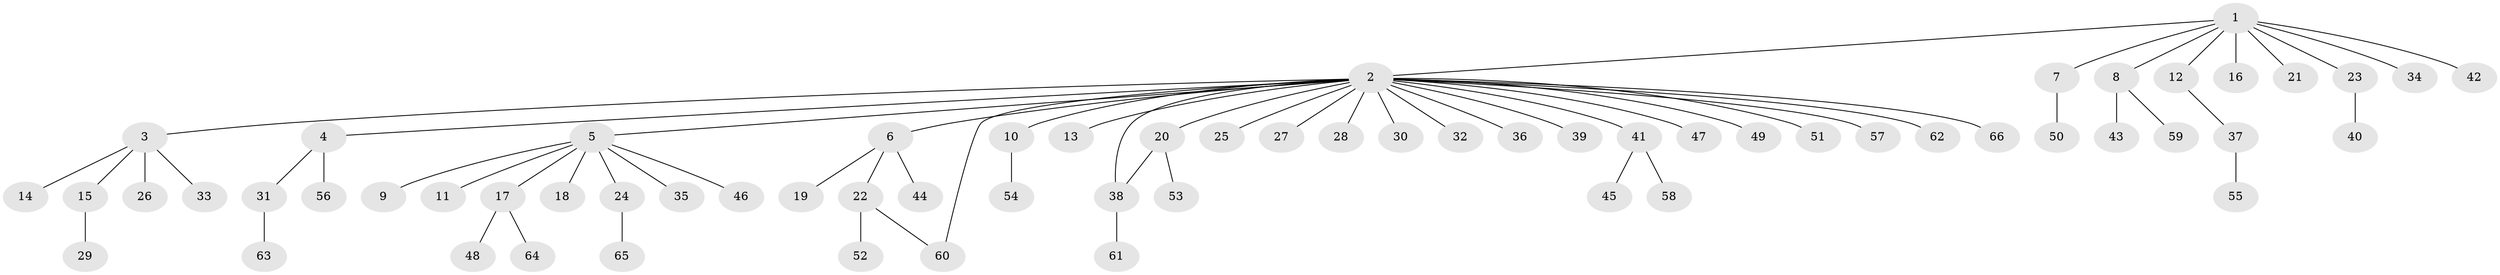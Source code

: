 // Generated by graph-tools (version 1.1) at 2025/11/02/27/25 16:11:15]
// undirected, 66 vertices, 67 edges
graph export_dot {
graph [start="1"]
  node [color=gray90,style=filled];
  1;
  2;
  3;
  4;
  5;
  6;
  7;
  8;
  9;
  10;
  11;
  12;
  13;
  14;
  15;
  16;
  17;
  18;
  19;
  20;
  21;
  22;
  23;
  24;
  25;
  26;
  27;
  28;
  29;
  30;
  31;
  32;
  33;
  34;
  35;
  36;
  37;
  38;
  39;
  40;
  41;
  42;
  43;
  44;
  45;
  46;
  47;
  48;
  49;
  50;
  51;
  52;
  53;
  54;
  55;
  56;
  57;
  58;
  59;
  60;
  61;
  62;
  63;
  64;
  65;
  66;
  1 -- 2;
  1 -- 7;
  1 -- 8;
  1 -- 12;
  1 -- 16;
  1 -- 21;
  1 -- 23;
  1 -- 34;
  1 -- 42;
  2 -- 3;
  2 -- 4;
  2 -- 5;
  2 -- 6;
  2 -- 10;
  2 -- 13;
  2 -- 20;
  2 -- 25;
  2 -- 27;
  2 -- 28;
  2 -- 30;
  2 -- 32;
  2 -- 36;
  2 -- 38;
  2 -- 39;
  2 -- 41;
  2 -- 47;
  2 -- 49;
  2 -- 51;
  2 -- 57;
  2 -- 60;
  2 -- 62;
  2 -- 66;
  3 -- 14;
  3 -- 15;
  3 -- 26;
  3 -- 33;
  4 -- 31;
  4 -- 56;
  5 -- 9;
  5 -- 11;
  5 -- 17;
  5 -- 18;
  5 -- 24;
  5 -- 35;
  5 -- 46;
  6 -- 19;
  6 -- 22;
  6 -- 44;
  7 -- 50;
  8 -- 43;
  8 -- 59;
  10 -- 54;
  12 -- 37;
  15 -- 29;
  17 -- 48;
  17 -- 64;
  20 -- 38;
  20 -- 53;
  22 -- 52;
  22 -- 60;
  23 -- 40;
  24 -- 65;
  31 -- 63;
  37 -- 55;
  38 -- 61;
  41 -- 45;
  41 -- 58;
}

